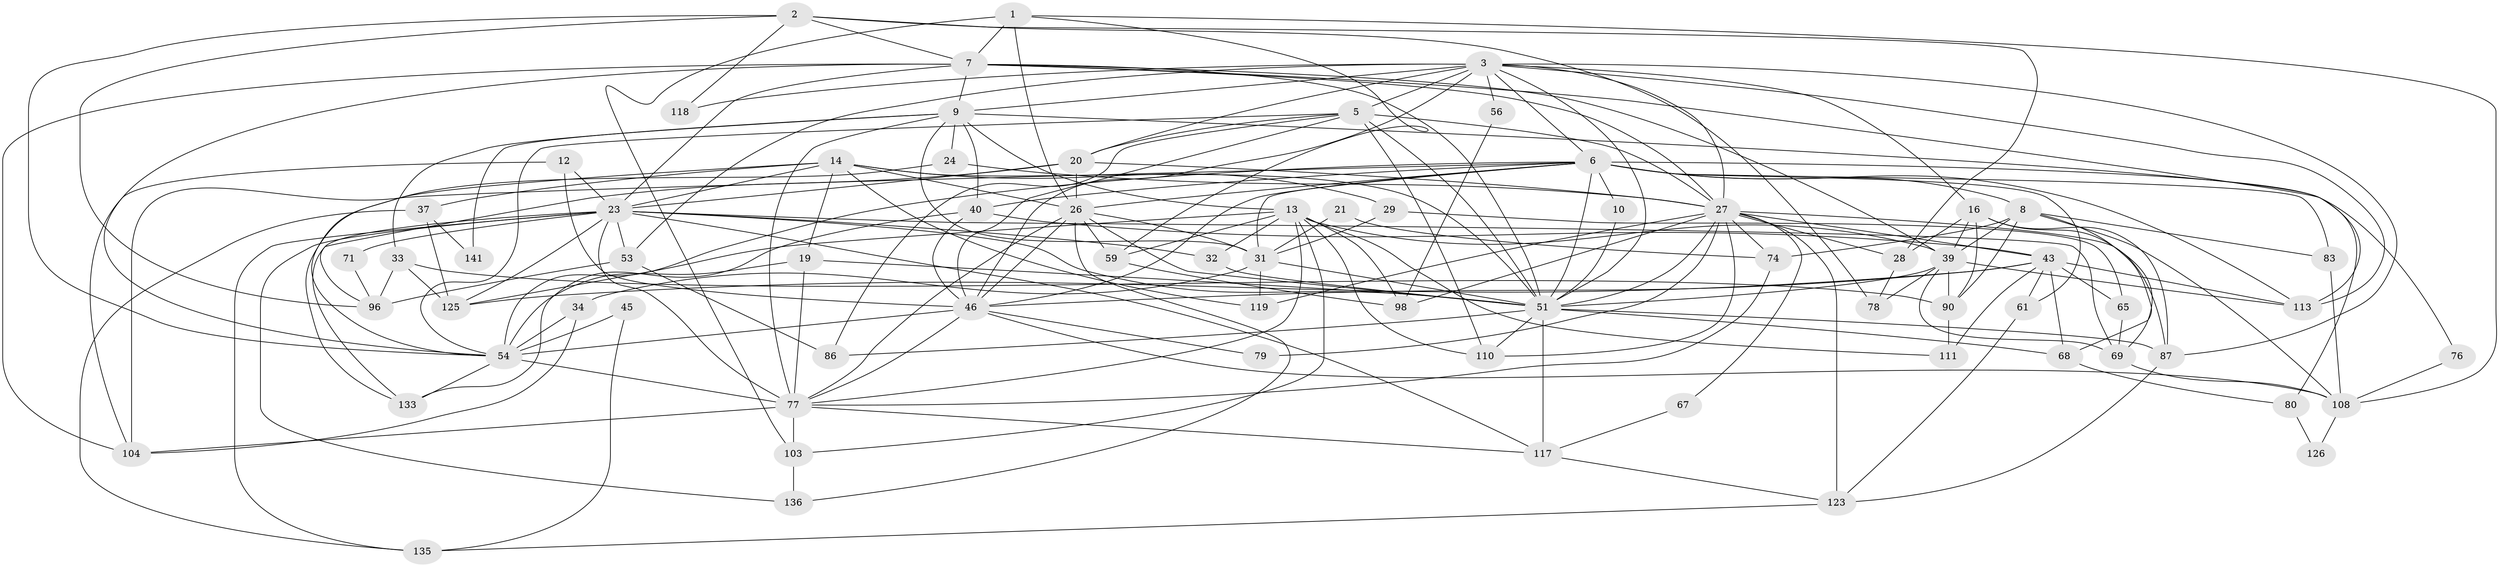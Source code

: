 // original degree distribution, {3: 0.23076923076923078, 4: 0.2867132867132867, 5: 0.1888111888111888, 2: 0.15384615384615385, 6: 0.0979020979020979, 7: 0.03496503496503497, 11: 0.006993006993006993}
// Generated by graph-tools (version 1.1) at 2025/15/03/09/25 04:15:01]
// undirected, 71 vertices, 197 edges
graph export_dot {
graph [start="1"]
  node [color=gray90,style=filled];
  1 [super="+66"];
  2 [super="+52"];
  3 [super="+11+4"];
  5 [super="+121+55+35"];
  6 [super="+139+22"];
  7 [super="+36+93+106"];
  8 [super="+50+17"];
  9 [super="+42+38+15"];
  10;
  12;
  13 [super="+91+30"];
  14 [super="+62"];
  16 [super="+128"];
  19;
  20 [super="+25+88"];
  21;
  23 [super="+101+100+48+47"];
  24;
  26 [super="+114"];
  27 [super="+41+70+60+44"];
  28;
  29;
  31 [super="+116"];
  32;
  33 [super="+84"];
  34 [super="+75"];
  37 [super="+82"];
  39 [super="+127"];
  40;
  43 [super="+102"];
  45;
  46 [super="+57"];
  51 [super="+107"];
  53;
  54 [super="+94+105+58+72"];
  56;
  59;
  61 [super="+97"];
  65;
  67;
  68;
  69 [super="+73"];
  71;
  74;
  76;
  77 [super="+92+132+143+120"];
  78;
  79;
  80;
  83;
  86;
  87 [super="+89"];
  90 [super="+131"];
  96;
  98 [super="+138"];
  103;
  104;
  108;
  110;
  111;
  113;
  117;
  118;
  119;
  123;
  125;
  126;
  133;
  135;
  136;
  141;
  1 -- 108;
  1 -- 7;
  1 -- 59;
  1 -- 103;
  1 -- 26;
  2 -- 96;
  2 -- 118;
  2 -- 28;
  2 -- 78;
  2 -- 54;
  2 -- 7;
  3 -- 46;
  3 -- 87;
  3 -- 9;
  3 -- 5 [weight=2];
  3 -- 16;
  3 -- 6;
  3 -- 113;
  3 -- 51;
  3 -- 20;
  3 -- 53;
  3 -- 118;
  3 -- 56;
  3 -- 27;
  5 -- 20;
  5 -- 54;
  5 -- 86;
  5 -- 110;
  5 -- 27;
  5 -- 46;
  5 -- 51;
  6 -- 104;
  6 -- 76;
  6 -- 8 [weight=2];
  6 -- 40;
  6 -- 10;
  6 -- 113;
  6 -- 83;
  6 -- 54;
  6 -- 31;
  6 -- 61 [weight=4];
  6 -- 46;
  6 -- 51 [weight=2];
  6 -- 26;
  7 -- 104;
  7 -- 23;
  7 -- 27;
  7 -- 113;
  7 -- 54;
  7 -- 9;
  7 -- 39;
  7 -- 51;
  8 -- 68;
  8 -- 108;
  8 -- 83;
  8 -- 39;
  8 -- 74;
  8 -- 90;
  9 -- 31;
  9 -- 40;
  9 -- 13;
  9 -- 80;
  9 -- 141;
  9 -- 24;
  9 -- 77;
  9 -- 33;
  10 -- 51;
  12 -- 104;
  12 -- 23;
  12 -- 46;
  13 -- 103;
  13 -- 98;
  13 -- 110;
  13 -- 111;
  13 -- 32;
  13 -- 125;
  13 -- 77 [weight=2];
  13 -- 59;
  13 -- 39;
  14 -- 19;
  14 -- 37;
  14 -- 54;
  14 -- 119;
  14 -- 29;
  14 -- 23;
  14 -- 51;
  14 -- 26;
  16 -- 87;
  16 -- 90;
  16 -- 69;
  16 -- 39;
  16 -- 28;
  19 -- 77;
  19 -- 54;
  19 -- 51;
  20 -- 23;
  20 -- 96;
  20 -- 27;
  20 -- 26;
  21 -- 31;
  21 -- 74;
  23 -- 135;
  23 -- 133;
  23 -- 69;
  23 -- 71;
  23 -- 136;
  23 -- 117;
  23 -- 77 [weight=2];
  23 -- 32;
  23 -- 53;
  23 -- 125;
  23 -- 51;
  24 -- 133;
  24 -- 27;
  26 -- 59;
  26 -- 46;
  26 -- 51;
  26 -- 136;
  26 -- 77;
  26 -- 31;
  27 -- 28;
  27 -- 119;
  27 -- 98;
  27 -- 74;
  27 -- 43;
  27 -- 110;
  27 -- 87;
  27 -- 67;
  27 -- 123;
  27 -- 79;
  27 -- 51;
  28 -- 78;
  29 -- 65;
  29 -- 31;
  31 -- 34;
  31 -- 119;
  31 -- 51;
  32 -- 51;
  33 -- 96;
  33 -- 90;
  33 -- 125;
  34 -- 104;
  34 -- 54;
  37 -- 125;
  37 -- 141;
  37 -- 135;
  39 -- 113;
  39 -- 90;
  39 -- 51;
  39 -- 69;
  39 -- 78;
  40 -- 133;
  40 -- 43;
  40 -- 46;
  43 -- 111;
  43 -- 65;
  43 -- 113;
  43 -- 68;
  43 -- 125;
  43 -- 61;
  43 -- 46;
  45 -- 135;
  45 -- 54 [weight=2];
  46 -- 79;
  46 -- 108;
  46 -- 77;
  46 -- 54;
  51 -- 117 [weight=2];
  51 -- 68;
  51 -- 110;
  51 -- 86;
  51 -- 87;
  53 -- 86;
  53 -- 96;
  54 -- 77 [weight=2];
  54 -- 133;
  56 -- 98;
  59 -- 98;
  61 -- 123;
  65 -- 69;
  67 -- 117;
  68 -- 80;
  69 -- 108;
  71 -- 96;
  74 -- 77;
  76 -- 108;
  77 -- 103;
  77 -- 104;
  77 -- 117;
  80 -- 126;
  83 -- 108;
  87 -- 123;
  90 -- 111;
  103 -- 136;
  108 -- 126;
  117 -- 123;
  123 -- 135;
}
